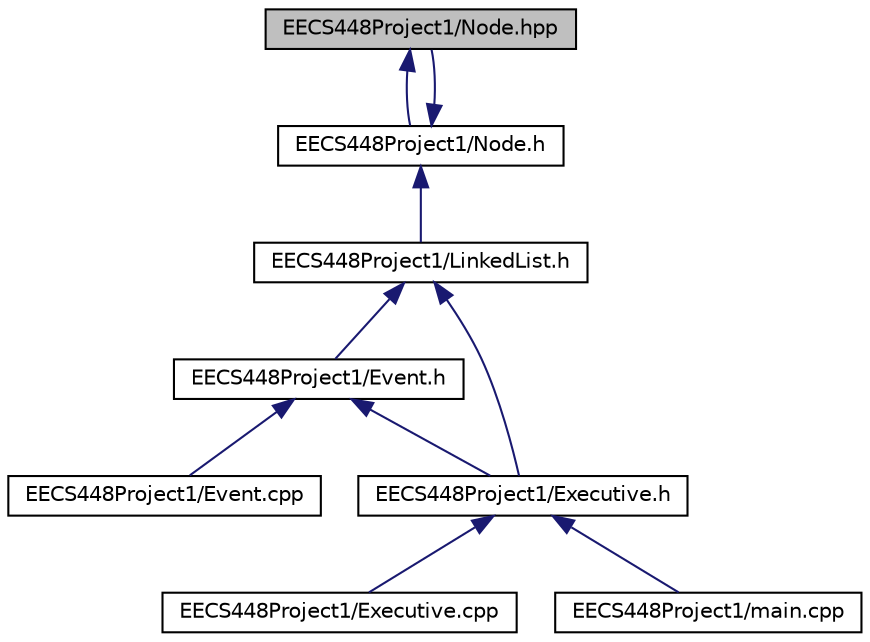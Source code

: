 digraph "EECS448Project1/Node.hpp"
{
  edge [fontname="Helvetica",fontsize="10",labelfontname="Helvetica",labelfontsize="10"];
  node [fontname="Helvetica",fontsize="10",shape=record];
  Node1 [label="EECS448Project1/Node.hpp",height=0.2,width=0.4,color="black", fillcolor="grey75", style="filled", fontcolor="black"];
  Node1 -> Node2 [dir="back",color="midnightblue",fontsize="10",style="solid"];
  Node2 [label="EECS448Project1/Node.h",height=0.2,width=0.4,color="black", fillcolor="white", style="filled",URL="$Node_8h.html"];
  Node2 -> Node3 [dir="back",color="midnightblue",fontsize="10",style="solid"];
  Node3 [label="EECS448Project1/LinkedList.h",height=0.2,width=0.4,color="black", fillcolor="white", style="filled",URL="$LinkedList_8h.html"];
  Node3 -> Node4 [dir="back",color="midnightblue",fontsize="10",style="solid"];
  Node4 [label="EECS448Project1/Event.h",height=0.2,width=0.4,color="black", fillcolor="white", style="filled",URL="$Event_8h.html"];
  Node4 -> Node5 [dir="back",color="midnightblue",fontsize="10",style="solid"];
  Node5 [label="EECS448Project1/Event.cpp",height=0.2,width=0.4,color="black", fillcolor="white", style="filled",URL="$Event_8cpp.html"];
  Node4 -> Node6 [dir="back",color="midnightblue",fontsize="10",style="solid"];
  Node6 [label="EECS448Project1/Executive.h",height=0.2,width=0.4,color="black", fillcolor="white", style="filled",URL="$Executive_8h.html"];
  Node6 -> Node7 [dir="back",color="midnightblue",fontsize="10",style="solid"];
  Node7 [label="EECS448Project1/Executive.cpp",height=0.2,width=0.4,color="black", fillcolor="white", style="filled",URL="$Executive_8cpp.html"];
  Node6 -> Node8 [dir="back",color="midnightblue",fontsize="10",style="solid"];
  Node8 [label="EECS448Project1/main.cpp",height=0.2,width=0.4,color="black", fillcolor="white", style="filled",URL="$main_8cpp.html"];
  Node3 -> Node6 [dir="back",color="midnightblue",fontsize="10",style="solid"];
  Node2 -> Node1 [dir="back",color="midnightblue",fontsize="10",style="solid"];
}
